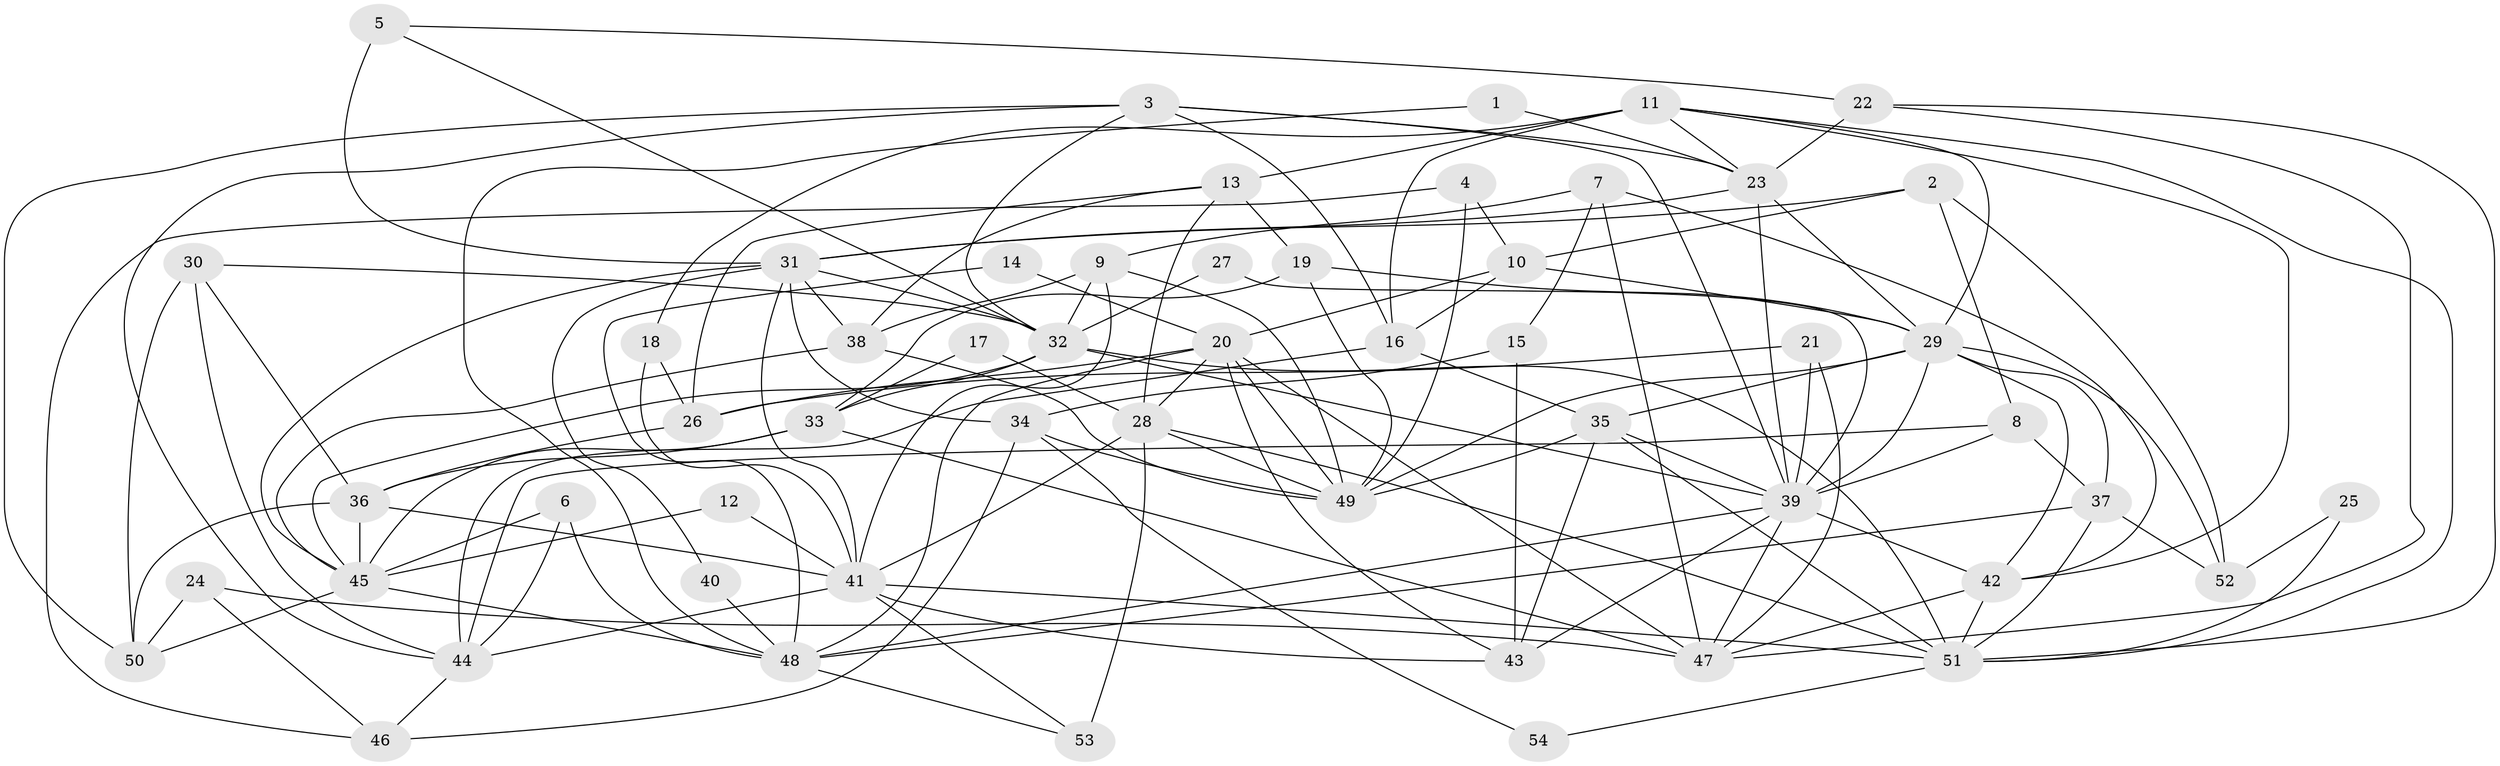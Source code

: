 // original degree distribution, {2: 0.14814814814814814, 4: 0.2037037037037037, 6: 0.09259259259259259, 3: 0.2777777777777778, 5: 0.23148148148148148, 7: 0.027777777777777776, 8: 0.018518518518518517}
// Generated by graph-tools (version 1.1) at 2025/50/03/09/25 03:50:14]
// undirected, 54 vertices, 142 edges
graph export_dot {
graph [start="1"]
  node [color=gray90,style=filled];
  1;
  2;
  3;
  4;
  5;
  6;
  7;
  8;
  9;
  10;
  11;
  12;
  13;
  14;
  15;
  16;
  17;
  18;
  19;
  20;
  21;
  22;
  23;
  24;
  25;
  26;
  27;
  28;
  29;
  30;
  31;
  32;
  33;
  34;
  35;
  36;
  37;
  38;
  39;
  40;
  41;
  42;
  43;
  44;
  45;
  46;
  47;
  48;
  49;
  50;
  51;
  52;
  53;
  54;
  1 -- 23 [weight=1.0];
  1 -- 48 [weight=1.0];
  2 -- 8 [weight=1.0];
  2 -- 10 [weight=1.0];
  2 -- 31 [weight=1.0];
  2 -- 52 [weight=1.0];
  3 -- 16 [weight=1.0];
  3 -- 23 [weight=1.0];
  3 -- 32 [weight=1.0];
  3 -- 39 [weight=1.0];
  3 -- 44 [weight=1.0];
  3 -- 50 [weight=1.0];
  4 -- 10 [weight=1.0];
  4 -- 46 [weight=1.0];
  4 -- 49 [weight=2.0];
  5 -- 22 [weight=1.0];
  5 -- 31 [weight=1.0];
  5 -- 32 [weight=1.0];
  6 -- 44 [weight=1.0];
  6 -- 45 [weight=1.0];
  6 -- 48 [weight=1.0];
  7 -- 9 [weight=1.0];
  7 -- 15 [weight=1.0];
  7 -- 42 [weight=1.0];
  7 -- 47 [weight=1.0];
  8 -- 37 [weight=1.0];
  8 -- 39 [weight=1.0];
  8 -- 44 [weight=1.0];
  9 -- 32 [weight=1.0];
  9 -- 38 [weight=1.0];
  9 -- 41 [weight=1.0];
  9 -- 49 [weight=1.0];
  10 -- 16 [weight=1.0];
  10 -- 20 [weight=1.0];
  10 -- 29 [weight=1.0];
  11 -- 13 [weight=2.0];
  11 -- 16 [weight=1.0];
  11 -- 18 [weight=1.0];
  11 -- 23 [weight=1.0];
  11 -- 29 [weight=1.0];
  11 -- 42 [weight=1.0];
  11 -- 51 [weight=1.0];
  12 -- 41 [weight=2.0];
  12 -- 45 [weight=1.0];
  13 -- 19 [weight=1.0];
  13 -- 26 [weight=1.0];
  13 -- 28 [weight=1.0];
  13 -- 38 [weight=1.0];
  14 -- 20 [weight=1.0];
  14 -- 48 [weight=1.0];
  15 -- 34 [weight=1.0];
  15 -- 43 [weight=1.0];
  16 -- 35 [weight=1.0];
  16 -- 44 [weight=1.0];
  17 -- 28 [weight=1.0];
  17 -- 33 [weight=1.0];
  18 -- 26 [weight=1.0];
  18 -- 41 [weight=1.0];
  19 -- 29 [weight=1.0];
  19 -- 33 [weight=1.0];
  19 -- 49 [weight=1.0];
  20 -- 26 [weight=1.0];
  20 -- 28 [weight=1.0];
  20 -- 43 [weight=1.0];
  20 -- 47 [weight=1.0];
  20 -- 48 [weight=1.0];
  20 -- 49 [weight=1.0];
  21 -- 26 [weight=1.0];
  21 -- 39 [weight=1.0];
  21 -- 47 [weight=1.0];
  22 -- 23 [weight=1.0];
  22 -- 47 [weight=1.0];
  22 -- 51 [weight=1.0];
  23 -- 29 [weight=1.0];
  23 -- 31 [weight=1.0];
  23 -- 39 [weight=1.0];
  24 -- 46 [weight=1.0];
  24 -- 47 [weight=1.0];
  24 -- 50 [weight=1.0];
  25 -- 51 [weight=1.0];
  25 -- 52 [weight=1.0];
  26 -- 36 [weight=1.0];
  27 -- 32 [weight=1.0];
  27 -- 39 [weight=1.0];
  28 -- 41 [weight=1.0];
  28 -- 49 [weight=1.0];
  28 -- 51 [weight=1.0];
  28 -- 53 [weight=1.0];
  29 -- 35 [weight=1.0];
  29 -- 37 [weight=1.0];
  29 -- 39 [weight=1.0];
  29 -- 42 [weight=1.0];
  29 -- 49 [weight=1.0];
  29 -- 52 [weight=1.0];
  30 -- 32 [weight=1.0];
  30 -- 36 [weight=1.0];
  30 -- 44 [weight=1.0];
  30 -- 50 [weight=1.0];
  31 -- 32 [weight=2.0];
  31 -- 34 [weight=1.0];
  31 -- 38 [weight=1.0];
  31 -- 40 [weight=1.0];
  31 -- 41 [weight=1.0];
  31 -- 45 [weight=1.0];
  32 -- 33 [weight=1.0];
  32 -- 39 [weight=1.0];
  32 -- 45 [weight=2.0];
  32 -- 51 [weight=1.0];
  33 -- 36 [weight=1.0];
  33 -- 45 [weight=1.0];
  33 -- 47 [weight=1.0];
  34 -- 46 [weight=1.0];
  34 -- 49 [weight=3.0];
  34 -- 54 [weight=1.0];
  35 -- 39 [weight=1.0];
  35 -- 43 [weight=1.0];
  35 -- 49 [weight=1.0];
  35 -- 51 [weight=1.0];
  36 -- 41 [weight=1.0];
  36 -- 45 [weight=1.0];
  36 -- 50 [weight=1.0];
  37 -- 48 [weight=1.0];
  37 -- 51 [weight=1.0];
  37 -- 52 [weight=1.0];
  38 -- 45 [weight=1.0];
  38 -- 49 [weight=1.0];
  39 -- 42 [weight=1.0];
  39 -- 43 [weight=2.0];
  39 -- 47 [weight=1.0];
  39 -- 48 [weight=1.0];
  40 -- 48 [weight=1.0];
  41 -- 43 [weight=1.0];
  41 -- 44 [weight=1.0];
  41 -- 51 [weight=1.0];
  41 -- 53 [weight=1.0];
  42 -- 47 [weight=1.0];
  42 -- 51 [weight=1.0];
  44 -- 46 [weight=1.0];
  45 -- 48 [weight=1.0];
  45 -- 50 [weight=1.0];
  48 -- 53 [weight=1.0];
  51 -- 54 [weight=1.0];
}
